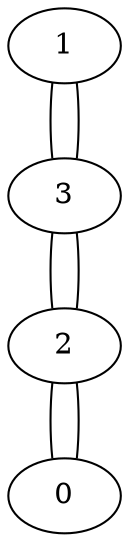 graph {
	1 [label=1]
	1 -- 3
	3 [label=3]
	3 -- 1
	3 -- 2
	2 [label=2]
	2 -- 3
	2 -- 0
	0 [label=0]
	0 -- 2
}
